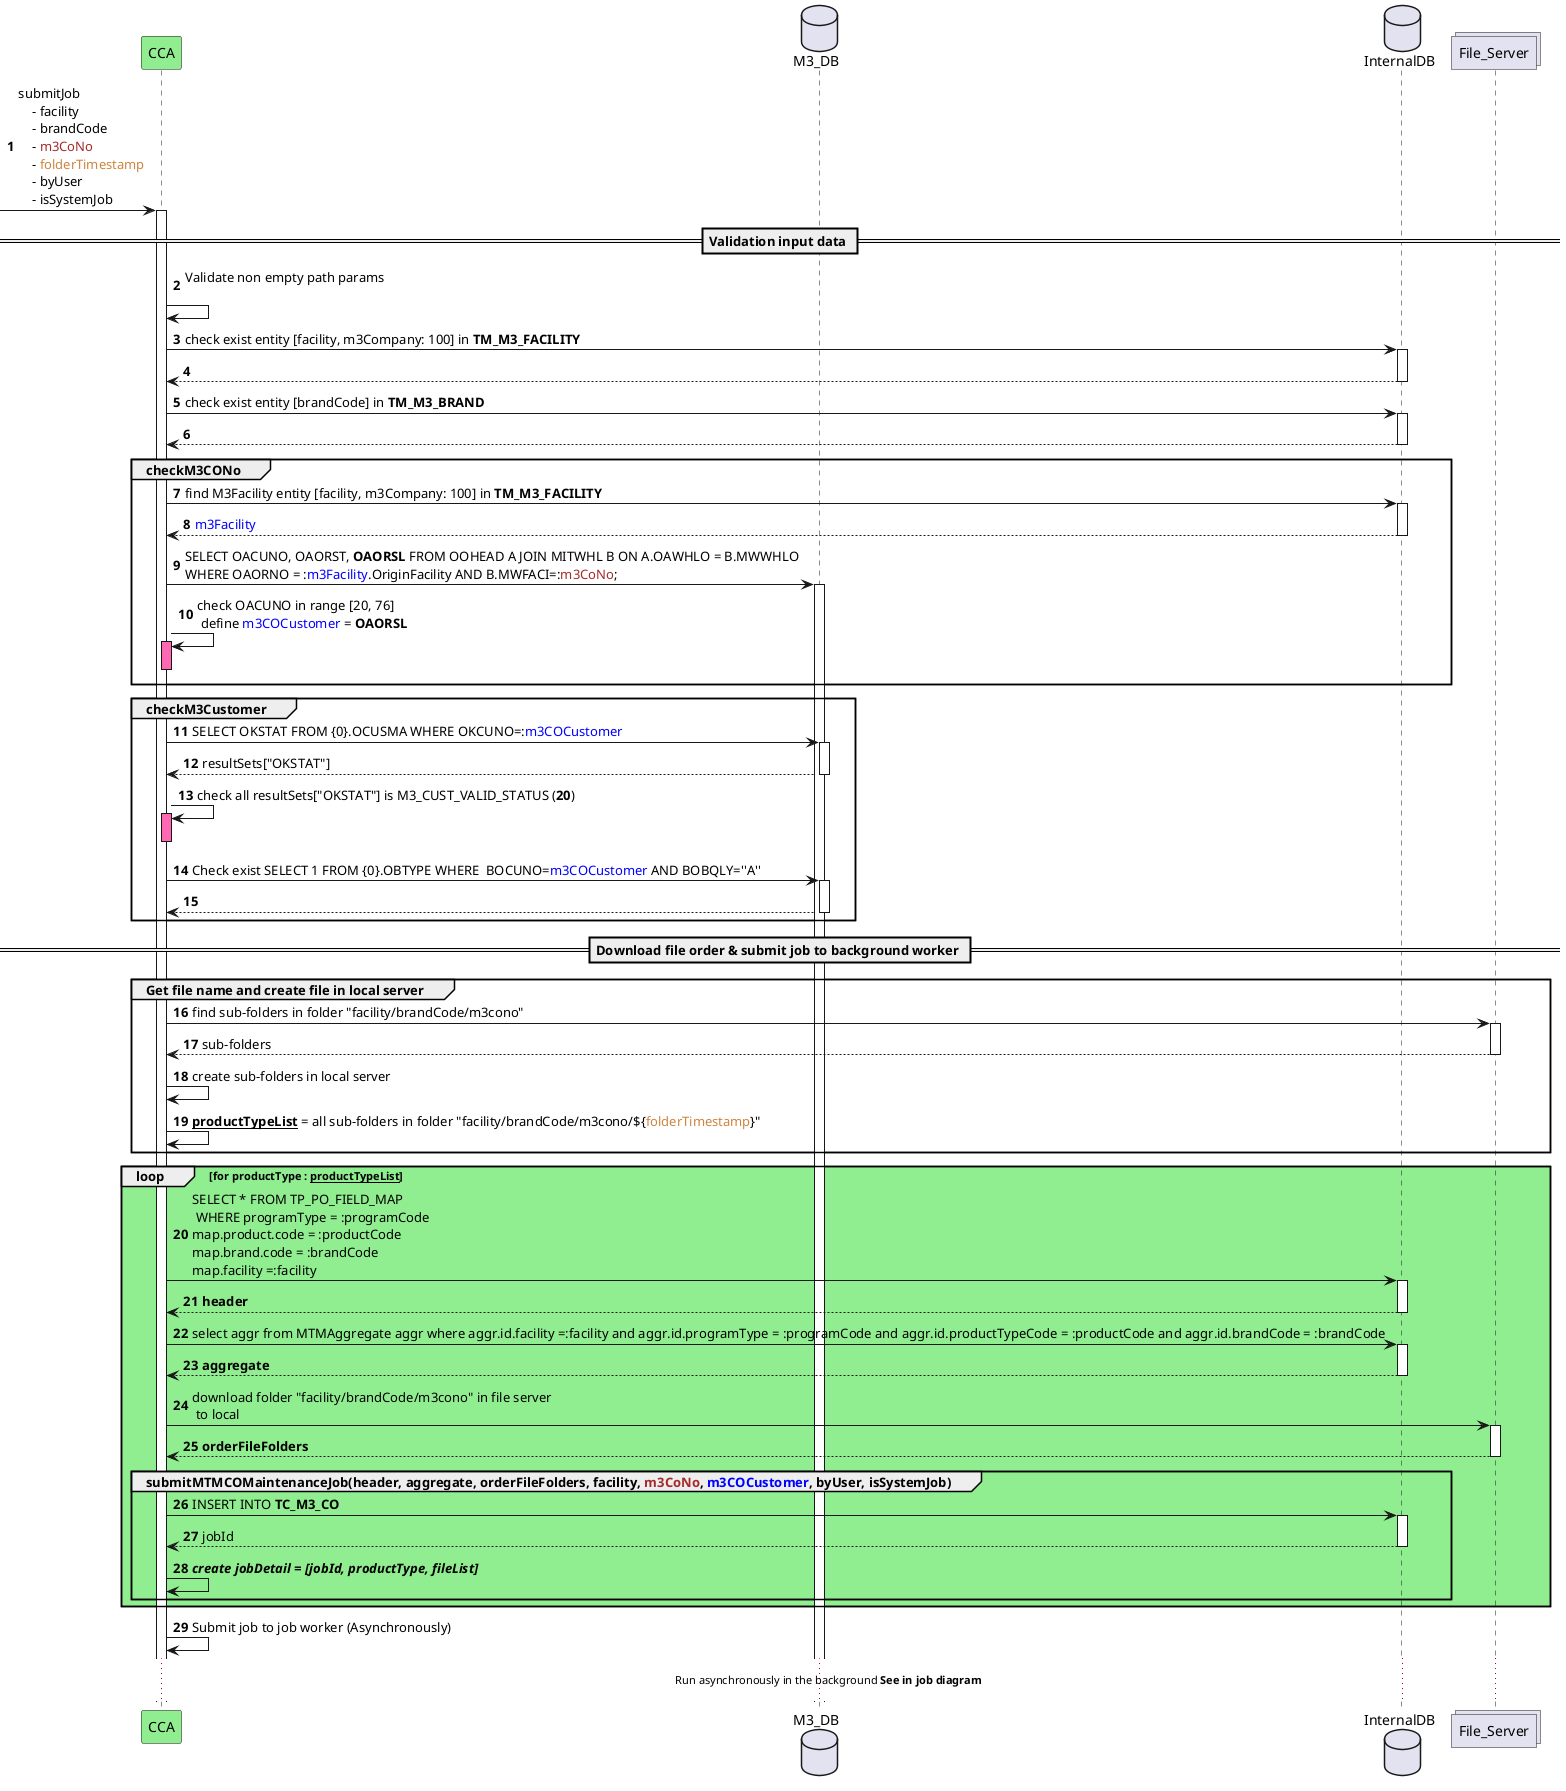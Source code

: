 @startuml
'https://plantuml.com/sequence-diagram

participant CCA as cca #lightgreen
database M3_DB as m3db
database InternalDB  as internal
collections File_Server as file

autoactivate on
autonumber

-> cca: submitJob\n    - facility\n    - brandCode\n    - <color:brown>m3CoNo</color>\n    - <color:peru>folderTimestamp</color>\n    - byUser\n    - isSystemJob
autoactivate off

== Validation input data ==

cca -> cca: Validate non empty path params\n
autoactivate on
cca -> internal: check exist entity [facility, m3Company: 100] in **TM_M3_FACILITY**
return
cca -> internal: check exist entity [brandCode] in **TM_M3_BRAND**
return

group checkM3CONo
    cca -> internal: find M3Facility entity [facility, m3Company: 100] in **TM_M3_FACILITY**
    return <color:blue>m3Facility</color>
    cca -> m3db: SELECT OACUNO, OAORST, **OAORSL** FROM OOHEAD A JOIN MITWHL B ON A.OAWHLO = B.MWWHLO \nWHERE OAORNO = :<color:blue>m3Facility</color>.OriginFacility AND B.MWFACI=:<color:brown>m3CoNo</color>;
    cca -> cca #hotpink: check OACUNO in range [20, 76]\n define <color:blue>m3COCustomer</color> = **OAORSL**
    deactivate cca
end

group checkM3Customer
    cca -> m3db: SELECT OKSTAT FROM {0}.OCUSMA WHERE OKCUNO=:<color:blue>m3COCustomer</color>
    return resultSets["OKSTAT"]
    cca -> cca #hotpink: check all resultSets["OKSTAT"] is M3_CUST_VALID_STATUS (**20**)
    deactivate cca
    cca -> m3db: Check exist SELECT 1 FROM {0}.OBTYPE WHERE  BOCUNO=<color:blue>m3COCustomer</color> AND BOBQLY=''A''
    return
end

== Download file order & submit job to background worker ==

group Get file name and create file in local server
    cca -> file: find sub-folders in folder "facility/brandCode/m3cono"
    return sub-folders
    autoactivate off
    cca -> cca: create sub-folders in local server
    cca -> cca: __**productTypeList**__ = all sub-folders in folder "facility/brandCode/m3cono/${<color:peru>folderTimestamp</color>}"
end

autoactivate on
loop #lightgreen for productType : __**productTypeList**__
    cca -> internal: SELECT * FROM TP_PO_FIELD_MAP \n WHERE programType = :programCode\nmap.product.code = :productCode\nmap.brand.code = :brandCode\nmap.facility =:facility
    return **header**

    cca -> internal: select aggr from MTMAggregate aggr where aggr.id.facility =:facility and aggr.id.programType = :programCode and aggr.id.productTypeCode = :productCode and aggr.id.brandCode = :brandCode
    return **aggregate**

    cca -> file: download folder "facility/brandCode/m3cono" in file server\n to local
    return **orderFileFolders**

    group submitMTMCOMaintenanceJob(header, aggregate, orderFileFolders, facility, <color:brown>m3CoNo</color>, <color:blue>m3COCustomer</color>, byUser, isSystemJob)
        cca -> internal: INSERT INTO **TC_M3_CO**
        return jobId

        autoactivate off
        cca -> cca: //**create jobDetail = [jobId, productType, fileList]**//
    end
end
cca -> cca: Submit job to job worker (Asynchronously)

... Run asynchronously in the background **See in job diagram** ...

@enduml